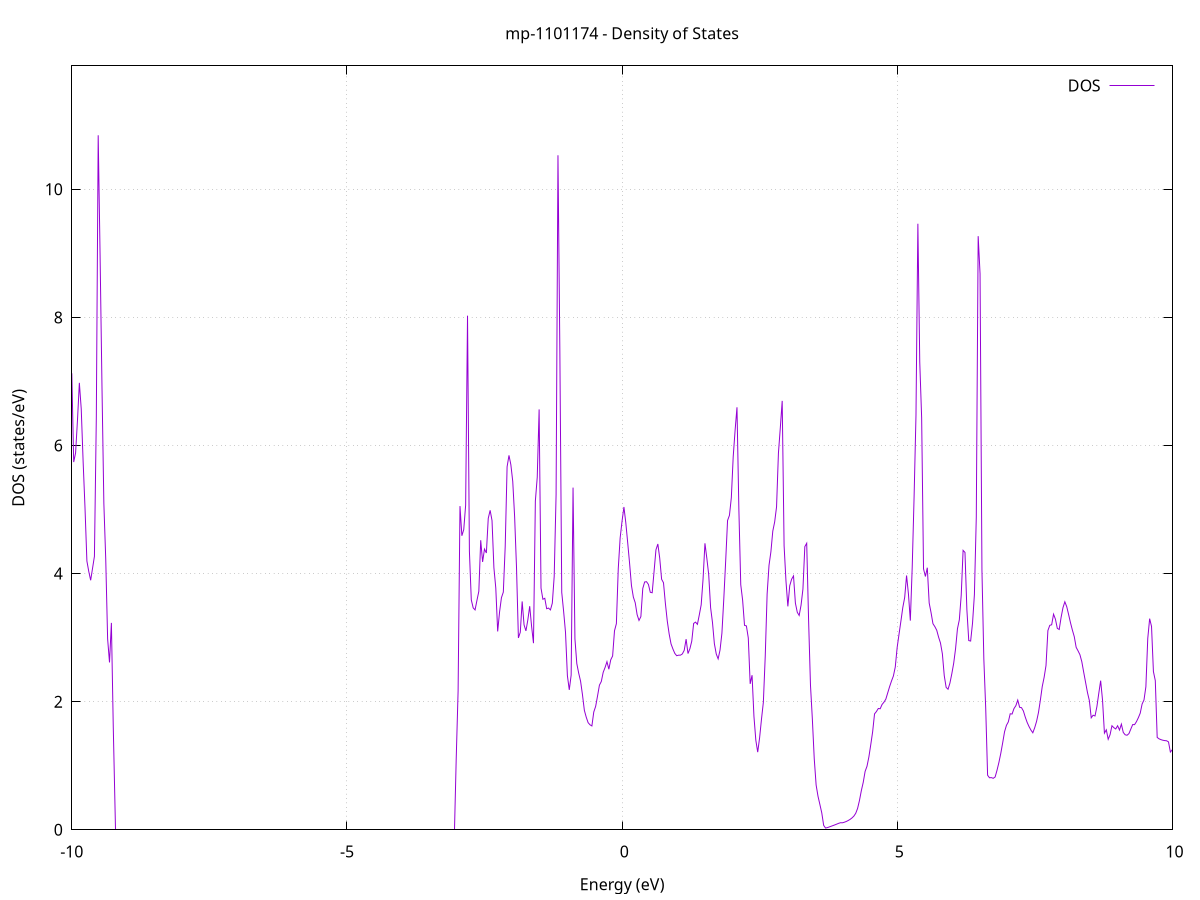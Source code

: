 set title 'mp-1101174 - Density of States'
set xlabel 'Energy (eV)'
set ylabel 'DOS (states/eV)'
set grid
set xrange [-10:10]
set yrange [0:11.927]
set xzeroaxis lt -1
set terminal png size 800,600
set output 'mp-1101174_dos_gnuplot.png'
plot '-' using 1:2 with lines title 'DOS'
-38.725500 0.000000
-38.691300 0.000000
-38.657100 0.000000
-38.622800 0.000000
-38.588600 0.000000
-38.554300 0.000000
-38.520100 0.000000
-38.485900 0.000000
-38.451600 0.000000
-38.417400 0.000000
-38.383100 0.000000
-38.348900 0.000000
-38.314700 0.000000
-38.280400 0.000000
-38.246200 0.000000
-38.212000 0.000000
-38.177700 0.000000
-38.143500 0.000000
-38.109200 0.000000
-38.075000 0.000000
-38.040800 0.000000
-38.006500 0.000000
-37.972300 0.000000
-37.938000 0.000000
-37.903800 0.000000
-37.869600 0.000000
-37.835300 0.000000
-37.801100 0.000000
-37.766900 0.000000
-37.732600 0.000000
-37.698400 0.000000
-37.664100 0.000000
-37.629900 0.000000
-37.595700 0.000000
-37.561400 0.000000
-37.527200 0.000000
-37.493000 0.000000
-37.458700 0.000000
-37.424500 0.000000
-37.390200 0.000000
-37.356000 0.000000
-37.321800 0.000000
-37.287500 0.000000
-37.253300 0.000000
-37.219000 0.000000
-37.184800 0.000000
-37.150600 0.000000
-37.116300 0.000000
-37.082100 0.000000
-37.047900 0.000000
-37.013600 0.000000
-36.979400 0.000000
-36.945100 0.000000
-36.910900 0.000000
-36.876700 0.000000
-36.842400 0.000000
-36.808200 0.000000
-36.773900 0.000000
-36.739700 0.000000
-36.705500 0.000000
-36.671200 0.000000
-36.637000 0.000000
-36.602800 0.000000
-36.568500 0.000000
-36.534300 0.000000
-36.500000 0.000000
-36.465800 0.000000
-36.431600 0.000000
-36.397300 0.000000
-36.363100 0.000000
-36.328800 0.000000
-36.294600 0.000000
-36.260400 0.000000
-36.226100 0.000000
-36.191900 0.000000
-36.157700 0.000000
-36.123400 0.000000
-36.089200 0.000000
-36.054900 0.000000
-36.020700 0.000000
-35.986500 0.000000
-35.952200 0.000000
-35.918000 0.000000
-35.883700 0.000000
-35.849500 0.000000
-35.815300 0.000000
-35.781000 0.000000
-35.746800 0.000000
-35.712600 0.000000
-35.678300 0.000000
-35.644100 0.000000
-35.609800 4.011700
-35.575600 38.552700
-35.541400 18.720700
-35.507100 39.015300
-35.472900 15.041400
-35.438600 128.834700
-35.404400 16.912300
-35.370200 73.705600
-35.335900 0.000000
-35.301700 0.000000
-35.267500 0.000000
-35.233200 0.000000
-35.199000 0.000000
-35.164700 0.000000
-35.130500 0.000000
-35.096300 0.000000
-35.062000 0.000000
-35.027800 0.000000
-34.993500 0.000000
-34.959300 0.000000
-34.925100 0.000000
-34.890800 0.000000
-34.856600 0.000000
-34.822400 0.000000
-34.788100 0.000000
-34.753900 0.000000
-34.719600 0.000000
-34.685400 0.000000
-34.651200 0.000000
-34.616900 0.000000
-34.582700 0.000000
-34.548500 0.000000
-34.514200 0.000000
-34.480000 0.000000
-34.445700 0.000000
-34.411500 0.000000
-34.377300 0.000000
-34.343000 0.000000
-34.308800 0.000000
-34.274500 0.000000
-34.240300 0.000000
-34.206100 0.000000
-34.171800 0.000000
-34.137600 0.000000
-34.103400 0.000000
-34.069100 0.000000
-34.034900 0.000000
-34.000600 0.000000
-33.966400 0.000000
-33.932200 0.000000
-33.897900 0.000000
-33.863700 0.000000
-33.829400 0.000000
-33.795200 0.000000
-33.761000 0.000000
-33.726700 0.000000
-33.692500 0.000000
-33.658300 0.000000
-33.624000 0.000000
-33.589800 0.000000
-33.555500 0.000000
-33.521300 0.000000
-33.487100 0.000000
-33.452800 0.000000
-33.418600 0.000000
-33.384300 0.000000
-33.350100 0.000000
-33.315900 0.000000
-33.281600 0.000000
-33.247400 0.000000
-33.213200 0.000000
-33.178900 0.000000
-33.144700 0.000000
-33.110400 0.000000
-33.076200 0.000000
-33.042000 0.000000
-33.007700 0.000000
-32.973500 0.000000
-32.939200 0.000000
-32.905000 0.000000
-32.870800 0.000000
-32.836500 0.000000
-32.802300 0.000000
-32.768100 0.000000
-32.733800 0.000000
-32.699600 0.000000
-32.665300 0.000000
-32.631100 0.000000
-32.596900 0.000000
-32.562600 0.000000
-32.528400 0.000000
-32.494100 0.000000
-32.459900 0.000000
-32.425700 0.000000
-32.391400 0.000000
-32.357200 0.000000
-32.323000 0.000000
-32.288700 0.000000
-32.254500 0.000000
-32.220200 0.000000
-32.186000 0.000000
-32.151800 0.000000
-32.117500 0.000000
-32.083300 0.000000
-32.049100 0.000000
-32.014800 0.000000
-31.980600 0.000000
-31.946300 0.000000
-31.912100 0.000000
-31.877900 0.000000
-31.843600 0.000000
-31.809400 0.000000
-31.775100 0.000000
-31.740900 0.000000
-31.706700 0.000000
-31.672400 0.000000
-31.638200 0.000000
-31.604000 0.000000
-31.569700 0.000000
-31.535500 0.000000
-31.501200 0.000000
-31.467000 0.000000
-31.432800 0.000000
-31.398500 0.000000
-31.364300 0.000000
-31.330000 0.000000
-31.295800 0.000000
-31.261600 0.000000
-31.227300 0.000000
-31.193100 0.000000
-31.158900 0.000000
-31.124600 0.000000
-31.090400 0.000000
-31.056100 0.000000
-31.021900 0.000000
-30.987700 0.000000
-30.953400 0.000000
-30.919200 0.000000
-30.884900 0.000000
-30.850700 0.000000
-30.816500 0.000000
-30.782200 0.000000
-30.748000 0.000000
-30.713800 0.000000
-30.679500 0.000000
-30.645300 0.000000
-30.611000 0.000000
-30.576800 0.000000
-30.542600 0.000000
-30.508300 0.000000
-30.474100 0.000000
-30.439800 0.000000
-30.405600 0.000000
-30.371400 0.000000
-30.337100 0.000000
-30.302900 0.000000
-30.268700 0.000000
-30.234400 0.000000
-30.200200 0.000000
-30.165900 0.000000
-30.131700 0.000000
-30.097500 0.000000
-30.063200 0.000000
-30.029000 0.000000
-29.994700 0.000000
-29.960500 0.000000
-29.926300 0.000000
-29.892000 0.000000
-29.857800 0.000000
-29.823600 0.000000
-29.789300 0.000000
-29.755100 0.000000
-29.720800 0.000000
-29.686600 0.000000
-29.652400 0.000000
-29.618100 0.000000
-29.583900 0.000000
-29.549700 0.000000
-29.515400 0.000000
-29.481200 0.000000
-29.446900 0.000000
-29.412700 0.000000
-29.378500 0.000000
-29.344200 0.000000
-29.310000 0.000000
-29.275700 0.000000
-29.241500 0.000000
-29.207300 0.000000
-29.173000 0.000000
-29.138800 0.000000
-29.104600 0.000000
-29.070300 0.000000
-29.036100 0.000000
-29.001800 0.000000
-28.967600 0.000000
-28.933400 0.000000
-28.899100 0.000000
-28.864900 0.000000
-28.830600 0.000000
-28.796400 0.000000
-28.762200 0.000000
-28.727900 0.000000
-28.693700 0.000000
-28.659500 0.000000
-28.625200 0.000000
-28.591000 0.000000
-28.556700 0.000000
-28.522500 0.000000
-28.488300 0.000000
-28.454000 0.000000
-28.419800 0.000000
-28.385500 0.000000
-28.351300 0.000000
-28.317100 0.000000
-28.282800 0.000000
-28.248600 0.000000
-28.214400 0.000000
-28.180100 0.000000
-28.145900 0.000000
-28.111600 0.000000
-28.077400 0.000000
-28.043200 0.000000
-28.008900 0.000000
-27.974700 0.000000
-27.940400 0.000000
-27.906200 0.000000
-27.872000 0.000000
-27.837700 0.000000
-27.803500 0.000000
-27.769300 0.000000
-27.735000 0.000000
-27.700800 0.000000
-27.666500 0.000000
-27.632300 0.000000
-27.598100 0.000000
-27.563800 0.000000
-27.529600 0.000000
-27.495300 0.000000
-27.461100 0.000000
-27.426900 0.000000
-27.392600 0.000000
-27.358400 0.000000
-27.324200 0.000000
-27.289900 0.000000
-27.255700 0.000000
-27.221400 0.000000
-27.187200 0.000000
-27.153000 0.000000
-27.118700 0.000000
-27.084500 0.000000
-27.050200 0.000000
-27.016000 0.000000
-26.981800 0.000000
-26.947500 0.000000
-26.913300 0.000000
-26.879100 0.000000
-26.844800 0.000000
-26.810600 0.000000
-26.776300 0.000000
-26.742100 0.000000
-26.707900 0.000000
-26.673600 0.000000
-26.639400 0.000000
-26.605200 0.000000
-26.570900 0.000000
-26.536700 0.000000
-26.502400 0.000000
-26.468200 0.000000
-26.434000 0.000000
-26.399700 0.000000
-26.365500 0.000000
-26.331200 0.000000
-26.297000 0.000000
-26.262800 0.000000
-26.228500 0.000000
-26.194300 0.000000
-26.160100 0.000000
-26.125800 0.000000
-26.091600 0.000000
-26.057300 0.000000
-26.023100 0.000000
-25.988900 0.000000
-25.954600 0.000000
-25.920400 0.000000
-25.886100 0.000000
-25.851900 0.000000
-25.817700 0.000000
-25.783400 0.000000
-25.749200 0.000000
-25.715000 0.000000
-25.680700 0.000000
-25.646500 0.000000
-25.612200 0.000000
-25.578000 0.000000
-25.543800 0.000000
-25.509500 0.000000
-25.475300 0.000000
-25.441000 0.000000
-25.406800 0.000000
-25.372600 0.000000
-25.338300 0.000000
-25.304100 0.000000
-25.269900 0.000000
-25.235600 0.000000
-25.201400 0.000000
-25.167100 0.000000
-25.132900 0.000000
-25.098700 0.000000
-25.064400 0.000000
-25.030200 0.000000
-24.995900 0.000000
-24.961700 0.000000
-24.927500 0.000000
-24.893200 0.000000
-24.859000 0.000000
-24.824800 0.000000
-24.790500 0.000000
-24.756300 0.000000
-24.722000 0.000000
-24.687800 0.000000
-24.653600 0.000000
-24.619300 0.000000
-24.585100 0.000000
-24.550800 0.000000
-24.516600 0.000000
-24.482400 0.000000
-24.448100 0.000000
-24.413900 0.000000
-24.379700 0.000000
-24.345400 0.000000
-24.311200 0.000000
-24.276900 0.000000
-24.242700 0.000000
-24.208500 0.000000
-24.174200 0.000000
-24.140000 0.000000
-24.105800 0.000000
-24.071500 0.000000
-24.037300 0.000000
-24.003000 0.000000
-23.968800 0.000000
-23.934600 0.000000
-23.900300 0.000000
-23.866100 0.000000
-23.831800 0.000000
-23.797600 0.000000
-23.763400 0.000000
-23.729100 0.000000
-23.694900 0.000000
-23.660700 0.000000
-23.626400 0.000000
-23.592200 0.000000
-23.557900 0.000000
-23.523700 0.000000
-23.489500 0.000000
-23.455200 0.000000
-23.421000 0.000000
-23.386700 0.000000
-23.352500 0.000000
-23.318300 0.000000
-23.284000 0.000000
-23.249800 0.000000
-23.215600 0.000000
-23.181300 0.000000
-23.147100 0.000000
-23.112800 0.000000
-23.078600 0.000000
-23.044400 0.000000
-23.010100 0.000000
-22.975900 0.000000
-22.941600 0.000000
-22.907400 0.000000
-22.873200 0.000000
-22.838900 0.000000
-22.804700 0.000000
-22.770500 0.000000
-22.736200 0.000000
-22.702000 0.000000
-22.667700 0.000000
-22.633500 0.000000
-22.599300 0.000000
-22.565000 0.000000
-22.530800 0.000000
-22.496500 0.000000
-22.462300 0.000000
-22.428100 0.000000
-22.393800 0.000000
-22.359600 0.000000
-22.325400 0.000000
-22.291100 0.000000
-22.256900 0.000000
-22.222600 0.000000
-22.188400 0.000000
-22.154200 0.000000
-22.119900 0.000000
-22.085700 0.000000
-22.051400 0.000000
-22.017200 0.000000
-21.983000 0.000000
-21.948700 0.000000
-21.914500 0.000000
-21.880300 0.000000
-21.846000 0.000000
-21.811800 0.000000
-21.777500 0.000000
-21.743300 0.000000
-21.709100 0.000000
-21.674800 0.000000
-21.640600 0.000000
-21.606400 0.000000
-21.572100 0.000000
-21.537900 0.000000
-21.503600 0.000000
-21.469400 0.000000
-21.435200 0.000000
-21.400900 0.000000
-21.366700 0.000000
-21.332400 0.000000
-21.298200 0.000000
-21.264000 0.000000
-21.229700 0.000000
-21.195500 0.000000
-21.161300 0.000000
-21.127000 0.000000
-21.092800 0.000000
-21.058500 0.000000
-21.024300 0.000000
-20.990100 0.000000
-20.955800 0.000000
-20.921600 0.000000
-20.887300 0.000000
-20.853100 0.000000
-20.818900 0.000000
-20.784600 0.000000
-20.750400 0.000000
-20.716200 0.000000
-20.681900 0.000000
-20.647700 0.000000
-20.613400 0.000000
-20.579200 0.000000
-20.545000 0.000000
-20.510700 0.000000
-20.476500 0.000000
-20.442200 0.000000
-20.408000 0.000000
-20.373800 0.000000
-20.339500 0.000000
-20.305300 0.000000
-20.271100 0.000000
-20.236800 0.000000
-20.202600 0.000000
-20.168300 0.000000
-20.134100 0.000000
-20.099900 0.000000
-20.065600 0.000000
-20.031400 0.000000
-19.997100 0.000000
-19.962900 0.000000
-19.928700 0.000000
-19.894400 0.000000
-19.860200 0.000000
-19.826000 0.000000
-19.791700 0.000000
-19.757500 0.000000
-19.723200 0.000000
-19.689000 0.000000
-19.654800 0.000000
-19.620500 0.000000
-19.586300 0.000000
-19.552000 0.000000
-19.517800 0.000000
-19.483600 0.000000
-19.449300 0.000000
-19.415100 0.000000
-19.380900 0.000000
-19.346600 0.000000
-19.312400 0.000000
-19.278100 0.000000
-19.243900 0.000000
-19.209700 0.000000
-19.175400 0.000000
-19.141200 0.000000
-19.106900 0.000000
-19.072700 0.000000
-19.038500 0.000000
-19.004200 0.000000
-18.970000 0.000000
-18.935800 0.000000
-18.901500 0.000000
-18.867300 0.000000
-18.833000 0.000000
-18.798800 0.000000
-18.764600 0.000000
-18.730300 0.000000
-18.696100 0.000000
-18.661900 0.000000
-18.627600 0.000000
-18.593400 0.000000
-18.559100 0.000000
-18.524900 0.000000
-18.490700 0.000000
-18.456400 0.000000
-18.422200 0.000000
-18.387900 0.000000
-18.353700 0.000000
-18.319500 0.000000
-18.285200 0.000000
-18.251000 0.000000
-18.216800 0.000000
-18.182500 0.000000
-18.148300 0.000000
-18.114000 0.000000
-18.079800 0.000000
-18.045600 0.000000
-18.011300 0.000000
-17.977100 0.000000
-17.942800 0.000000
-17.908600 0.000000
-17.874400 0.000000
-17.840100 0.000000
-17.805900 0.000000
-17.771700 0.000000
-17.737400 0.000000
-17.703200 0.000000
-17.668900 0.000000
-17.634700 0.000000
-17.600500 0.000000
-17.566200 0.000000
-17.532000 0.000000
-17.497700 0.000000
-17.463500 0.000000
-17.429300 0.000000
-17.395000 0.000000
-17.360800 0.000000
-17.326600 0.000000
-17.292300 0.000000
-17.258100 0.000000
-17.223800 0.000000
-17.189600 0.000000
-17.155400 0.000000
-17.121100 0.000000
-17.086900 0.000000
-17.052600 0.000000
-17.018400 0.000000
-16.984200 0.000000
-16.949900 0.000000
-16.915700 0.000000
-16.881500 0.000000
-16.847200 0.000000
-16.813000 0.000000
-16.778700 0.000000
-16.744500 0.000000
-16.710300 0.000000
-16.676000 0.000000
-16.641800 0.000000
-16.607500 0.000000
-16.573300 0.000000
-16.539100 0.000000
-16.504800 0.000000
-16.470600 0.000000
-16.436400 0.000000
-16.402100 0.000000
-16.367900 0.000000
-16.333600 0.000000
-16.299400 0.000000
-16.265200 0.000000
-16.230900 0.000000
-16.196700 0.000000
-16.162500 0.000000
-16.128200 0.000000
-16.094000 0.000000
-16.059700 0.000000
-16.025500 0.000000
-15.991300 0.000000
-15.957000 0.000000
-15.922800 0.000000
-15.888500 0.000000
-15.854300 0.000000
-15.820100 0.000000
-15.785800 0.000000
-15.751600 0.000000
-15.717400 0.000000
-15.683100 0.000000
-15.648900 0.000000
-15.614600 0.000000
-15.580400 0.000000
-15.546200 0.000000
-15.511900 0.000000
-15.477700 0.000000
-15.443400 0.000000
-15.409200 0.000000
-15.375000 0.000000
-15.340700 0.000000
-15.306500 0.000000
-15.272300 0.000000
-15.238000 0.000000
-15.203800 0.000000
-15.169500 0.000000
-15.135300 0.000000
-15.101100 0.000000
-15.066800 0.000000
-15.032600 0.000000
-14.998300 0.000000
-14.964100 0.000000
-14.929900 0.000000
-14.895600 0.000000
-14.861400 0.000000
-14.827200 0.000000
-14.792900 0.000000
-14.758700 0.000000
-14.724400 0.000000
-14.690200 0.000000
-14.656000 0.000000
-14.621700 0.000000
-14.587500 0.000000
-14.553200 0.000000
-14.519000 0.000000
-14.484800 0.000000
-14.450500 0.000000
-14.416300 0.000000
-14.382100 0.000000
-14.347800 0.000000
-14.313600 0.000000
-14.279300 0.000000
-14.245100 0.000000
-14.210900 0.000000
-14.176600 0.000000
-14.142400 0.000000
-14.108100 0.000000
-14.073900 0.000000
-14.039700 0.000000
-14.005400 0.000000
-13.971200 0.000000
-13.937000 0.000000
-13.902700 0.000000
-13.868500 0.000000
-13.834200 0.000000
-13.800000 0.000000
-13.765800 0.000000
-13.731500 0.000000
-13.697300 0.000000
-13.663100 0.000000
-13.628800 0.000000
-13.594600 0.000000
-13.560300 0.000000
-13.526100 0.000000
-13.491900 0.000000
-13.457600 0.000000
-13.423400 0.000000
-13.389100 0.000000
-13.354900 0.000000
-13.320700 0.000000
-13.286400 0.000000
-13.252200 0.000000
-13.218000 0.000000
-13.183700 0.000000
-13.149500 0.000000
-13.115200 0.000000
-13.081000 0.000000
-13.046800 0.000000
-13.012500 0.000000
-12.978300 0.000000
-12.944000 0.000000
-12.909800 0.000000
-12.875600 0.000000
-12.841300 0.000000
-12.807100 0.000000
-12.772900 0.000000
-12.738600 0.000000
-12.704400 0.000000
-12.670100 0.000000
-12.635900 0.000000
-12.601700 0.000000
-12.567400 0.000000
-12.533200 0.000000
-12.498900 0.000000
-12.464700 0.000000
-12.430500 0.000000
-12.396200 0.000000
-12.362000 0.000000
-12.327800 0.000000
-12.293500 0.000000
-12.259300 0.000000
-12.225000 0.000000
-12.190800 0.043100
-12.156600 0.177600
-12.122300 0.267400
-12.088100 0.315300
-12.053800 0.361800
-12.019600 0.426100
-11.985400 0.490100
-11.951100 0.531000
-11.916900 0.576700
-11.882700 0.626100
-11.848400 0.681500
-11.814200 0.738600
-11.779900 0.795500
-11.745700 0.858300
-11.711500 0.927000
-11.677200 1.000000
-11.643000 1.077000
-11.608700 1.160800
-11.574500 1.269600
-11.540300 1.412400
-11.506000 1.584400
-11.471800 1.784200
-11.437600 2.054800
-11.403300 2.819300
-11.369100 3.131100
-11.334800 2.998900
-11.300600 2.400300
-11.266400 1.917300
-11.232100 1.765200
-11.197900 1.698800
-11.163600 1.637300
-11.129400 1.577100
-11.095200 1.489700
-11.060900 1.410300
-11.026700 1.337200
-10.992500 1.318200
-10.958200 1.312300
-10.924000 1.308700
-10.889700 1.309300
-10.855500 1.319600
-10.821300 1.331700
-10.787000 1.337300
-10.752800 1.341600
-10.718600 1.390500
-10.684300 1.382500
-10.650100 1.410900
-10.615800 1.459000
-10.581600 1.495600
-10.547400 1.563300
-10.513100 1.683900
-10.478900 1.859200
-10.444600 1.873800
-10.410400 1.914700
-10.376200 1.931000
-10.341900 2.607600
-10.307700 2.386600
-10.273500 2.615800
-10.239200 2.960600
-10.205000 3.267000
-10.170700 3.714000
-10.136500 4.270500
-10.102300 4.574400
-10.068000 5.542700
-10.033800 7.383800
-9.999500 7.122500
-9.965300 5.741000
-9.931100 5.882900
-9.896800 6.393800
-9.862600 6.978100
-9.828400 6.571000
-9.794100 5.750000
-9.759900 5.025600
-9.725600 4.196400
-9.691400 4.032100
-9.657200 3.895500
-9.622900 4.082600
-9.588700 4.269300
-9.554400 6.433800
-9.520200 10.843100
-9.486000 8.973000
-9.451700 6.931400
-9.417500 5.095900
-9.383300 4.227600
-9.349000 2.980700
-9.314800 2.613000
-9.280500 3.230600
-9.246300 1.602500
-9.212100 0.000000
-9.177800 0.000000
-9.143600 0.000000
-9.109300 0.000000
-9.075100 0.000000
-9.040900 0.000000
-9.006600 0.000000
-8.972400 0.000000
-8.938200 0.000000
-8.903900 0.000000
-8.869700 0.000000
-8.835400 0.000000
-8.801200 0.000000
-8.767000 0.000000
-8.732700 0.000000
-8.698500 0.000000
-8.664200 0.000000
-8.630000 0.000000
-8.595800 0.000000
-8.561500 0.000000
-8.527300 0.000000
-8.493100 0.000000
-8.458800 0.000000
-8.424600 0.000000
-8.390300 0.000000
-8.356100 0.000000
-8.321900 0.000000
-8.287600 0.000000
-8.253400 0.000000
-8.219200 0.000000
-8.184900 0.000000
-8.150700 0.000000
-8.116400 0.000000
-8.082200 0.000000
-8.048000 0.000000
-8.013700 0.000000
-7.979500 0.000000
-7.945200 0.000000
-7.911000 0.000000
-7.876800 0.000000
-7.842500 0.000000
-7.808300 0.000000
-7.774100 0.000000
-7.739800 0.000000
-7.705600 0.000000
-7.671300 0.000000
-7.637100 0.000000
-7.602900 0.000000
-7.568600 0.000000
-7.534400 0.000000
-7.500100 0.000000
-7.465900 0.000000
-7.431700 0.000000
-7.397400 0.000000
-7.363200 0.000000
-7.329000 0.000000
-7.294700 0.000000
-7.260500 0.000000
-7.226200 0.000000
-7.192000 0.000000
-7.157800 0.000000
-7.123500 0.000000
-7.089300 0.000000
-7.055000 0.000000
-7.020800 0.000000
-6.986600 0.000000
-6.952300 0.000000
-6.918100 0.000000
-6.883900 0.000000
-6.849600 0.000000
-6.815400 0.000000
-6.781100 0.000000
-6.746900 0.000000
-6.712700 0.000000
-6.678400 0.000000
-6.644200 0.000000
-6.609900 0.000000
-6.575700 0.000000
-6.541500 0.000000
-6.507200 0.000000
-6.473000 0.000000
-6.438800 0.000000
-6.404500 0.000000
-6.370300 0.000000
-6.336000 0.000000
-6.301800 0.000000
-6.267600 0.000000
-6.233300 0.000000
-6.199100 0.000000
-6.164800 0.000000
-6.130600 0.000000
-6.096400 0.000000
-6.062100 0.000000
-6.027900 0.000000
-5.993700 0.000000
-5.959400 0.000000
-5.925200 0.000000
-5.890900 0.000000
-5.856700 0.000000
-5.822500 0.000000
-5.788200 0.000000
-5.754000 0.000000
-5.719800 0.000000
-5.685500 0.000000
-5.651300 0.000000
-5.617000 0.000000
-5.582800 0.000000
-5.548600 0.000000
-5.514300 0.000000
-5.480100 0.000000
-5.445800 0.000000
-5.411600 0.000000
-5.377400 0.000000
-5.343100 0.000000
-5.308900 0.000000
-5.274700 0.000000
-5.240400 0.000000
-5.206200 0.000000
-5.171900 0.000000
-5.137700 0.000000
-5.103500 0.000000
-5.069200 0.000000
-5.035000 0.000000
-5.000700 0.000000
-4.966500 0.000000
-4.932300 0.000000
-4.898000 0.000000
-4.863800 0.000000
-4.829600 0.000000
-4.795300 0.000000
-4.761100 0.000000
-4.726800 0.000000
-4.692600 0.000000
-4.658400 0.000000
-4.624100 0.000000
-4.589900 0.000000
-4.555600 0.000000
-4.521400 0.000000
-4.487200 0.000000
-4.452900 0.000000
-4.418700 0.000000
-4.384500 0.000000
-4.350200 0.000000
-4.316000 0.000000
-4.281700 0.000000
-4.247500 0.000000
-4.213300 0.000000
-4.179000 0.000000
-4.144800 0.000000
-4.110500 0.000000
-4.076300 0.000000
-4.042100 0.000000
-4.007800 0.000000
-3.973600 0.000000
-3.939400 0.000000
-3.905100 0.000000
-3.870900 0.000000
-3.836600 0.000000
-3.802400 0.000000
-3.768200 0.000000
-3.733900 0.000000
-3.699700 0.000000
-3.665400 0.000000
-3.631200 0.000000
-3.597000 0.000000
-3.562700 0.000000
-3.528500 0.000000
-3.494300 0.000000
-3.460000 0.000000
-3.425800 0.000000
-3.391500 0.000000
-3.357300 0.000000
-3.323100 0.000000
-3.288800 0.000000
-3.254600 0.000000
-3.220300 0.000000
-3.186100 0.000000
-3.151900 0.000000
-3.117600 0.000000
-3.083400 0.000000
-3.049200 0.000000
-3.014900 1.110100
-2.980700 2.167300
-2.946400 5.053500
-2.912200 4.590300
-2.878000 4.687000
-2.843700 5.068400
-2.809500 8.027200
-2.775300 4.346000
-2.741000 3.589400
-2.706800 3.464900
-2.672500 3.432800
-2.638300 3.581800
-2.604100 3.723400
-2.569800 4.520900
-2.535600 4.182200
-2.501300 4.382200
-2.467100 4.321500
-2.432900 4.862300
-2.398600 4.987700
-2.364400 4.828600
-2.330200 4.091900
-2.295900 3.774300
-2.261700 3.096800
-2.227400 3.400000
-2.193200 3.624000
-2.159000 3.710800
-2.124700 4.425500
-2.090500 5.667200
-2.056200 5.845700
-2.022000 5.699600
-1.987800 5.438900
-1.953500 4.886400
-1.919300 4.091300
-1.885100 2.995300
-1.850800 3.084200
-1.816600 3.565300
-1.782300 3.198800
-1.748100 3.105100
-1.713900 3.275600
-1.679600 3.490800
-1.645400 3.177500
-1.611100 2.913300
-1.576900 5.132900
-1.542700 5.502700
-1.508400 6.563200
-1.474200 3.773000
-1.440000 3.599000
-1.405700 3.614300
-1.371500 3.451700
-1.337200 3.461200
-1.303000 3.432600
-1.268800 3.538200
-1.234500 3.957500
-1.200300 5.231300
-1.166000 10.531400
-1.131800 7.471800
-1.097600 3.706900
-1.063300 3.409100
-1.029100 3.082800
-0.994900 2.406200
-0.960600 2.184500
-0.926400 2.416100
-0.892100 5.341900
-0.857900 2.980900
-0.823700 2.594100
-0.789400 2.445000
-0.755200 2.318900
-0.720900 2.108100
-0.686700 1.865300
-0.652500 1.758000
-0.618200 1.672300
-0.584000 1.639100
-0.549800 1.621000
-0.515500 1.838800
-0.481300 1.927300
-0.447000 2.089400
-0.412800 2.257800
-0.378600 2.315300
-0.344300 2.458500
-0.310100 2.534000
-0.275900 2.624700
-0.241600 2.506700
-0.207400 2.653500
-0.173100 2.713400
-0.138900 3.107100
-0.104700 3.218300
-0.070400 4.079800
-0.036200 4.557300
-0.001900 4.816800
0.032300 5.039400
0.066500 4.793400
0.100800 4.482500
0.135000 4.162700
0.169200 3.813500
0.203500 3.633600
0.237700 3.544500
0.272000 3.359100
0.306200 3.268500
0.340400 3.328500
0.374700 3.767300
0.408900 3.869100
0.443200 3.873200
0.477400 3.830400
0.511600 3.707800
0.545900 3.700700
0.580100 4.034900
0.614300 4.371400
0.648600 4.462200
0.682800 4.240700
0.717100 3.911800
0.751300 3.856800
0.785500 3.535700
0.819800 3.260100
0.854000 3.058500
0.888300 2.902500
0.922500 2.822700
0.956700 2.754100
0.991000 2.717900
1.025200 2.725700
1.059400 2.726400
1.093700 2.745400
1.127900 2.801700
1.162200 2.976600
1.196400 2.751400
1.230600 2.825500
1.264900 2.944500
1.299100 3.221800
1.333400 3.242200
1.367600 3.207600
1.401800 3.354500
1.436100 3.512300
1.470300 3.914000
1.504500 4.472500
1.538800 4.239000
1.573000 3.982200
1.607300 3.468100
1.641500 3.235900
1.675700 2.906200
1.710000 2.744500
1.744200 2.668400
1.778500 2.805500
1.812700 3.068500
1.846900 3.602000
1.881200 4.196800
1.915400 4.828900
1.949600 4.909300
1.983900 5.183900
2.018100 5.826000
2.052400 6.235300
2.086600 6.596500
2.120800 5.009000
2.155100 3.826500
2.189300 3.583600
2.223500 3.191800
2.257800 3.183000
2.292000 2.995400
2.326300 2.278200
2.360500 2.413400
2.394700 1.772100
2.429000 1.398000
2.463200 1.211900
2.497500 1.434500
2.531700 1.725600
2.565900 1.991200
2.600200 2.711800
2.634400 3.681200
2.668600 4.128600
2.702900 4.340000
2.737100 4.662700
2.771400 4.806300
2.805600 5.042100
2.839800 5.881200
2.874100 6.278100
2.908300 6.696700
2.942600 4.435900
2.976800 3.883800
3.011000 3.487800
3.045300 3.810500
3.079500 3.912600
3.113700 3.963600
3.148000 3.539100
3.182200 3.395700
3.216500 3.346500
3.250700 3.506800
3.284900 3.758000
3.319200 4.420700
3.353400 4.473200
3.387700 3.274300
3.421900 2.260200
3.456100 1.728500
3.490400 1.110200
3.524600 0.698800
3.558800 0.523600
3.593100 0.394400
3.627300 0.263600
3.661600 0.069200
3.695800 0.027000
3.730000 0.034100
3.764300 0.044500
3.798500 0.055300
3.832800 0.066100
3.867000 0.077300
3.901200 0.089100
3.935500 0.101300
3.969700 0.110200
4.003900 0.109100
4.038200 0.118300
4.072400 0.129400
4.106700 0.144400
4.140900 0.161600
4.175100 0.184100
4.209400 0.212400
4.243600 0.256100
4.277900 0.332500
4.312100 0.457200
4.346300 0.611100
4.380600 0.740400
4.414800 0.911200
4.449000 0.991600
4.483300 1.137200
4.517500 1.329400
4.551800 1.531000
4.586000 1.809500
4.620200 1.845800
4.654500 1.893900
4.688700 1.889900
4.723000 1.956400
4.757200 1.992300
4.791400 2.040100
4.825700 2.138100
4.859900 2.235300
4.894100 2.322300
4.928400 2.400500
4.962600 2.540400
4.996900 2.845300
5.031100 3.054700
5.065300 3.258600
5.099600 3.470400
5.133800 3.627000
5.168000 3.969600
5.202300 3.679700
5.236500 3.265700
5.270800 4.102700
5.305000 5.206500
5.339200 6.474300
5.373500 9.462100
5.407700 7.302400
5.442000 6.432900
5.476200 4.073900
5.510400 3.954500
5.544700 4.091600
5.578900 3.540600
5.613100 3.390100
5.647400 3.217800
5.681600 3.172400
5.715900 3.115700
5.750100 3.007200
5.784300 2.915500
5.818600 2.747100
5.852800 2.406500
5.887100 2.223000
5.921300 2.194200
5.955500 2.289100
5.989800 2.434400
6.024000 2.599000
6.058200 2.825900
6.092500 3.137400
6.126700 3.278000
6.161000 3.661800
6.195200 4.362700
6.229400 4.330700
6.263700 3.439900
6.297900 2.954000
6.332200 2.946700
6.366400 3.225400
6.400600 3.670800
6.434900 4.881400
6.469100 9.268600
6.503300 8.681000
6.537600 4.052500
6.571800 2.669500
6.606100 1.896800
6.640300 0.851700
6.674500 0.812100
6.708800 0.814300
6.743000 0.803700
6.777300 0.824600
6.811500 0.929200
6.845700 1.050500
6.880000 1.193100
6.914200 1.356500
6.948400 1.530300
6.982700 1.630700
7.016900 1.684800
7.051200 1.810900
7.085400 1.807300
7.119600 1.892200
7.153900 1.937600
7.188100 2.025000
7.222400 1.912300
7.256600 1.906400
7.290800 1.854600
7.325100 1.758200
7.359300 1.675700
7.393500 1.610800
7.427800 1.556400
7.462000 1.514400
7.496300 1.593900
7.530500 1.693500
7.564700 1.831100
7.599000 2.023300
7.633200 2.236100
7.667400 2.379800
7.701700 2.564500
7.735900 3.110300
7.770200 3.192000
7.804400 3.200700
7.838600 3.366000
7.872900 3.288200
7.907100 3.144900
7.941400 3.127100
7.975600 3.314300
8.009800 3.467400
8.044100 3.559800
8.078300 3.483000
8.112500 3.360700
8.146800 3.231600
8.181000 3.117500
8.215300 3.015100
8.249500 2.848600
8.283700 2.793800
8.318000 2.733700
8.352200 2.624300
8.386500 2.460100
8.420700 2.301800
8.454900 2.143300
8.489200 2.016900
8.523400 1.748200
8.557600 1.788600
8.591900 1.777000
8.626100 1.921000
8.660400 2.129300
8.694600 2.328400
8.728800 2.022700
8.763100 1.509100
8.797300 1.560700
8.831600 1.413200
8.865800 1.485200
8.900000 1.624300
8.934300 1.594400
8.968500 1.574000
9.002700 1.624200
9.037000 1.557500
9.071200 1.649300
9.105500 1.520100
9.139700 1.483200
9.173900 1.475800
9.208200 1.501100
9.242400 1.571800
9.276700 1.642700
9.310900 1.641500
9.345100 1.688100
9.379400 1.749600
9.413600 1.820400
9.447800 1.963500
9.482100 2.026600
9.516300 2.232900
9.550600 2.987500
9.584800 3.296600
9.619000 3.174800
9.653300 2.470700
9.687500 2.328900
9.721800 1.441800
9.756000 1.419800
9.790200 1.407300
9.824500 1.398100
9.858700 1.392500
9.892900 1.389600
9.927200 1.372200
9.961400 1.214000
9.995700 1.248800
10.029900 1.288100
10.064100 1.355700
10.098400 1.433700
10.132600 1.456400
10.166800 1.495000
10.201100 1.567800
10.235300 1.639700
10.269600 1.729500
10.303800 1.845300
10.338000 1.998700
10.372300 2.083700
10.406500 2.274200
10.440800 2.209800
10.475000 2.190800
10.509200 2.393500
10.543500 2.605100
10.577700 2.840300
10.611900 3.029300
10.646200 3.064000
10.680400 2.944700
10.714700 2.775200
10.748900 2.486200
10.783100 2.198000
10.817400 1.715900
10.851600 1.354100
10.885900 1.128200
10.920100 1.057200
10.954300 1.662600
10.988600 2.206700
11.022800 1.993000
11.057000 1.756700
11.091300 1.583500
11.125500 1.561700
11.159800 1.607700
11.194000 1.827700
11.228200 1.891300
11.262500 2.071000
11.296700 2.279400
11.331000 2.466300
11.365200 2.681000
11.399400 2.836800
11.433700 2.988800
11.467900 2.990500
11.502100 2.804400
11.536400 2.547200
11.570600 2.446300
11.604900 2.469700
11.639100 2.742900
11.673300 2.446900
11.707600 2.576500
11.741800 2.595000
11.776100 2.594600
11.810300 2.592100
11.844500 2.596100
11.878800 2.584300
11.913000 2.551200
11.947200 2.512900
11.981500 2.490800
12.015700 2.424600
12.050000 2.424200
12.084200 2.413000
12.118400 2.414900
12.152700 2.415100
12.186900 2.523800
12.221200 2.668500
12.255400 2.755600
12.289600 2.887600
12.323900 2.781300
12.358100 2.868800
12.392300 2.970100
12.426600 3.083200
12.460800 3.404500
12.495100 3.508300
12.529300 3.601400
12.563500 3.595900
12.597800 3.554900
12.632000 3.204800
12.666300 2.380300
12.700500 2.081400
12.734700 2.045900
12.769000 2.015200
12.803200 1.879900
12.837400 1.767100
12.871700 1.569400
12.905900 1.551100
12.940200 1.586700
12.974400 1.690800
13.008600 1.709300
13.042900 1.680500
13.077100 1.635800
13.111300 1.550900
13.145600 1.461700
13.179800 1.402800
13.214100 1.355300
13.248300 1.320900
13.282500 1.311300
13.316800 1.327100
13.351000 1.362400
13.385300 1.406100
13.419500 1.445300
13.453700 1.502600
13.488000 1.582000
13.522200 1.689100
13.556400 1.759900
13.590700 1.737800
13.624900 1.761300
13.659200 1.760300
13.693400 1.722900
13.727600 1.689700
13.761900 1.670100
13.796100 1.668800
13.830400 1.686400
13.864600 1.693700
13.898800 1.705400
13.933100 1.716400
13.967300 1.742700
14.001500 1.766800
14.035800 1.793600
14.070000 1.850600
14.104300 1.852100
14.138500 1.840900
14.172700 1.873100
14.207000 1.964000
14.241200 2.169600
14.275500 2.253300
14.309700 2.756400
14.343900 2.932900
14.378200 2.986500
14.412400 3.146800
14.446600 3.296300
14.480900 3.143600
14.515100 4.306200
14.549400 4.532700
14.583600 4.055900
14.617800 3.709800
14.652100 3.059300
14.686300 2.107500
14.720600 1.802800
14.754800 1.755800
14.789000 1.821800
14.823300 1.867300
14.857500 1.900300
14.891700 2.285800
14.926000 1.927000
14.960200 1.749200
14.994500 1.615200
15.028700 1.521400
15.062900 1.458700
15.097200 1.465000
15.131400 1.364200
15.165700 1.083500
15.199900 0.908200
15.234100 0.770700
15.268400 0.837400
15.302600 0.870500
15.336800 0.960200
15.371100 1.006100
15.405300 1.058500
15.439600 1.127100
15.473800 1.240800
15.508000 1.303200
15.542300 1.243800
15.576500 1.213900
15.610700 1.190100
15.645000 1.202800
15.679200 1.137000
15.713500 1.298400
15.747700 1.431300
15.781900 1.536000
15.816200 1.607100
15.850400 1.631700
15.884700 1.655500
15.918900 1.679500
15.953100 1.588300
15.987400 1.398800
16.021600 1.258800
16.055800 1.410000
16.090100 1.536100
16.124300 1.630300
16.158600 1.652500
16.192800 1.755300
16.227000 1.664800
16.261300 1.663700
16.295500 1.744200
16.329800 1.798300
16.364000 1.843700
16.398200 1.843600
16.432500 1.843400
16.466700 1.768800
16.500900 1.601300
16.535200 1.421500
16.569400 1.301900
16.603700 1.222500
16.637900 1.194700
16.672100 1.298800
16.706400 1.386300
16.740600 1.440800
16.774900 1.514200
16.809100 1.615200
16.843300 1.740900
16.877600 1.935900
16.911800 2.159700
16.946000 2.373800
16.980300 2.369500
17.014500 2.376100
17.048800 2.310500
17.083000 2.504200
17.117200 2.891200
17.151500 3.210200
17.185700 3.474700
17.220000 4.178200
17.254200 3.870600
17.288400 3.482600
17.322700 3.407500
17.356900 3.049300
17.391100 3.181600
17.425400 4.423300
17.459600 4.266000
17.493900 4.288200
17.528100 4.117200
17.562300 3.851900
17.596600 3.471300
17.630800 3.496500
17.665100 3.791400
17.699300 4.126100
17.733500 4.827600
17.767800 4.390200
17.802000 3.769800
17.836200 3.553500
17.870500 3.310900
17.904700 3.127200
17.939000 3.036900
17.973200 2.681100
18.007400 2.178600
18.041700 1.917800
18.075900 1.623200
18.110100 1.407900
18.144400 1.448000
18.178600 1.728500
18.212900 1.540400
18.247100 1.311900
18.281300 1.153700
18.315600 1.147100
18.349800 1.075900
18.384100 1.052400
18.418300 1.014600
18.452500 0.982500
18.486800 0.975200
18.521000 0.981800
18.555200 1.047400
18.589500 1.150900
18.623700 1.238900
18.658000 1.315300
18.692200 1.371900
18.726400 1.465700
18.760700 1.589700
18.794900 1.710100
18.829200 1.827300
18.863400 1.960900
18.897600 2.142900
18.931900 2.347100
18.966100 2.765500
19.000300 3.061800
19.034600 3.408100
19.068800 3.366500
19.103100 3.193100
19.137300 3.340100
19.171500 3.627800
19.205800 3.464800
19.240000 3.386000
19.274300 3.350400
19.308500 3.419000
19.342700 3.532800
19.377000 3.552900
19.411200 3.455600
19.445400 2.972700
19.479700 2.563700
19.513900 2.390700
19.548200 2.300900
19.582400 2.798400
19.616600 2.889400
19.650900 3.076200
19.685100 3.374700
19.719400 3.990300
19.753600 2.708300
19.787800 2.124300
19.822100 1.516500
19.856300 1.268000
19.890500 1.187800
19.924800 1.869100
19.959000 1.978800
19.993300 2.445300
20.027500 2.938400
20.061700 3.389000
20.096000 3.695900
20.130200 3.635100
20.164500 3.550000
20.198700 3.114000
20.232900 3.034300
20.267200 3.279600
20.301400 3.612400
20.335600 3.714200
20.369900 3.739700
20.404100 3.632800
20.438400 3.481300
20.472600 3.376000
20.506800 3.383000
20.541100 3.386900
20.575300 3.288100
20.609500 3.216900
20.643800 3.110600
20.678000 2.968200
20.712300 2.995700
20.746500 3.041900
20.780700 2.998700
20.815000 3.036900
20.849200 3.062500
20.883500 2.993800
20.917700 2.862200
20.951900 2.745400
20.986200 2.707600
21.020400 2.794200
21.054600 2.921900
21.088900 3.010100
21.123100 3.089900
21.157400 3.330600
21.191600 3.533300
21.225800 3.506900
21.260100 2.966700
21.294300 2.629500
21.328600 2.474400
21.362800 2.353000
21.397000 2.242400
21.431300 2.157400
21.465500 2.046800
21.499700 1.987200
21.534000 1.935700
21.568200 1.929700
21.602500 1.941400
21.636700 1.903800
21.670900 1.825400
21.705200 1.768600
21.739400 1.747700
21.773700 1.754000
21.807900 1.984400
21.842100 1.711800
21.876400 1.706400
21.910600 1.707300
21.944800 1.710400
21.979100 1.680500
22.013300 1.701000
22.047600 1.699700
22.081800 1.693000
22.116000 1.702900
22.150300 1.721000
22.184500 1.810900
22.218800 1.927000
22.253000 2.058400
22.287200 2.162000
22.321500 2.107800
22.355700 1.945700
22.389900 1.860100
22.424200 1.770200
22.458400 1.700500
22.492700 1.689000
22.526900 1.648300
22.561100 1.650500
22.595400 1.634700
22.629600 1.624300
22.663900 1.677700
22.698100 1.825400
22.732300 1.826700
22.766600 1.887800
22.800800 1.991400
22.835000 2.112900
22.869300 2.244400
22.903500 2.410400
22.937800 2.961500
22.972000 2.822700
23.006200 2.678700
23.040500 2.632100
23.074700 2.513100
23.109000 2.283500
23.143200 2.056200
23.177400 1.878300
23.211700 1.817400
23.245900 1.805900
23.280100 1.916000
23.314400 1.918800
23.348600 2.139400
23.382900 2.527200
23.417100 2.808800
23.451300 2.643100
23.485600 2.711500
23.519800 2.825800
23.554000 3.077300
23.588300 3.242100
23.622500 3.385300
23.656800 3.304100
23.691000 3.399200
23.725200 3.316000
23.759500 3.098000
23.793700 3.054400
23.828000 2.985000
23.862200 2.937300
23.896400 2.918400
23.930700 2.908000
23.964900 2.876300
23.999100 2.903300
24.033400 2.970500
24.067600 3.331700
24.101900 3.359900
24.136100 3.502600
24.170300 3.673600
24.204600 3.788200
24.238800 3.954400
24.273100 3.567100
24.307300 3.241300
24.341500 3.114400
24.375800 3.122500
24.410000 3.288000
24.444200 3.518100
24.478500 3.694000
24.512700 3.491000
24.547000 3.208900
24.581200 3.031900
24.615400 2.799600
24.649700 2.440500
24.683900 2.205600
24.718200 2.052500
24.752400 1.885500
24.786600 1.691500
24.820900 1.594800
24.855100 1.523600
24.889300 1.496400
24.923600 1.503500
24.957800 1.567800
24.992100 2.353800
25.026300 3.012000
25.060500 2.656800
25.094800 2.764300
25.129000 2.882800
25.163300 3.048500
25.197500 3.077400
25.231700 3.001000
25.266000 2.972100
25.300200 2.928100
25.334400 2.888600
25.368700 2.872700
25.402900 2.651300
25.437200 2.549700
25.471400 2.512000
25.505600 1.985500
25.539900 1.906800
25.574100 2.117800
25.608400 2.510200
25.642600 2.566300
25.676800 2.642600
25.711100 3.034300
25.745300 3.158000
25.779500 3.003900
25.813800 2.638400
25.848000 2.459300
25.882300 2.511800
25.916500 2.148300
25.950700 2.009100
25.985000 1.839700
26.019200 1.582500
26.053400 1.291900
26.087700 1.004000
26.121900 0.768200
26.156200 0.638000
26.190400 0.534800
26.224600 0.449200
26.258900 0.387000
26.293100 0.334700
26.327400 0.265000
26.361600 0.203600
26.395800 0.114200
26.430100 0.083300
26.464300 0.055900
26.498500 0.034200
26.532800 0.018300
26.567000 0.008100
26.601300 0.002200
26.635500 0.000000
26.669700 0.000000
26.704000 0.000000
26.738200 0.000000
26.772500 0.000000
26.806700 0.000000
26.840900 0.000000
26.875200 0.000000
26.909400 0.000000
26.943600 0.000000
26.977900 0.000000
27.012100 0.000000
27.046400 0.000000
27.080600 0.000000
27.114800 0.000000
27.149100 0.000000
27.183300 0.000000
27.217600 0.000000
27.251800 0.000000
27.286000 0.000000
27.320300 0.000000
27.354500 0.000000
27.388700 0.000000
27.423000 0.000000
27.457200 0.000000
27.491500 0.000000
27.525700 0.000000
27.559900 0.000000
27.594200 0.000000
27.628400 0.000000
27.662700 0.000000
27.696900 0.000000
27.731100 0.000000
27.765400 0.000000
27.799600 0.000000
27.833800 0.000000
27.868100 0.000000
27.902300 0.000000
27.936600 0.000000
27.970800 0.000000
28.005000 0.000000
28.039300 0.000000
28.073500 0.000000
28.107800 0.000000
28.142000 0.000000
28.176200 0.000000
28.210500 0.000000
28.244700 0.000000
28.278900 0.000000
28.313200 0.000000
28.347400 0.000000
28.381700 0.000000
28.415900 0.000000
28.450100 0.000000
28.484400 0.000000
28.518600 0.000000
28.552800 0.000000
28.587100 0.000000
28.621300 0.000000
28.655600 0.000000
28.689800 0.000000
28.724000 0.000000
28.758300 0.000000
28.792500 0.000000
28.826800 0.000000
28.861000 0.000000
28.895200 0.000000
28.929500 0.000000
28.963700 0.000000
28.997900 0.000000
29.032200 0.000000
29.066400 0.000000
29.100700 0.000000
29.134900 0.000000
29.169100 0.000000
29.203400 0.000000
29.237600 0.000000
29.271900 0.000000
29.306100 0.000000
29.340300 0.000000
29.374600 0.000000
29.408800 0.000000
29.443000 0.000000
29.477300 0.000000
29.511500 0.000000
29.545800 0.000000
29.580000 0.000000
29.614200 0.000000
29.648500 0.000000
29.682700 0.000000
29.717000 0.000000
29.751200 0.000000
e
